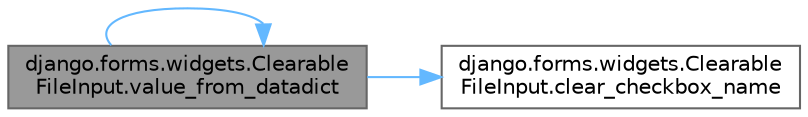 digraph "django.forms.widgets.ClearableFileInput.value_from_datadict"
{
 // LATEX_PDF_SIZE
  bgcolor="transparent";
  edge [fontname=Helvetica,fontsize=10,labelfontname=Helvetica,labelfontsize=10];
  node [fontname=Helvetica,fontsize=10,shape=box,height=0.2,width=0.4];
  rankdir="LR";
  Node1 [id="Node000001",label="django.forms.widgets.Clearable\lFileInput.value_from_datadict",height=0.2,width=0.4,color="gray40", fillcolor="grey60", style="filled", fontcolor="black",tooltip=" "];
  Node1 -> Node2 [id="edge1_Node000001_Node000002",color="steelblue1",style="solid",tooltip=" "];
  Node2 [id="Node000002",label="django.forms.widgets.Clearable\lFileInput.clear_checkbox_name",height=0.2,width=0.4,color="grey40", fillcolor="white", style="filled",URL="$classdjango_1_1forms_1_1widgets_1_1_clearable_file_input.html#a1bb303fa303bb7a7b70093feb2d9728d",tooltip=" "];
  Node1 -> Node1 [id="edge2_Node000001_Node000001",color="steelblue1",style="solid",tooltip=" "];
}
